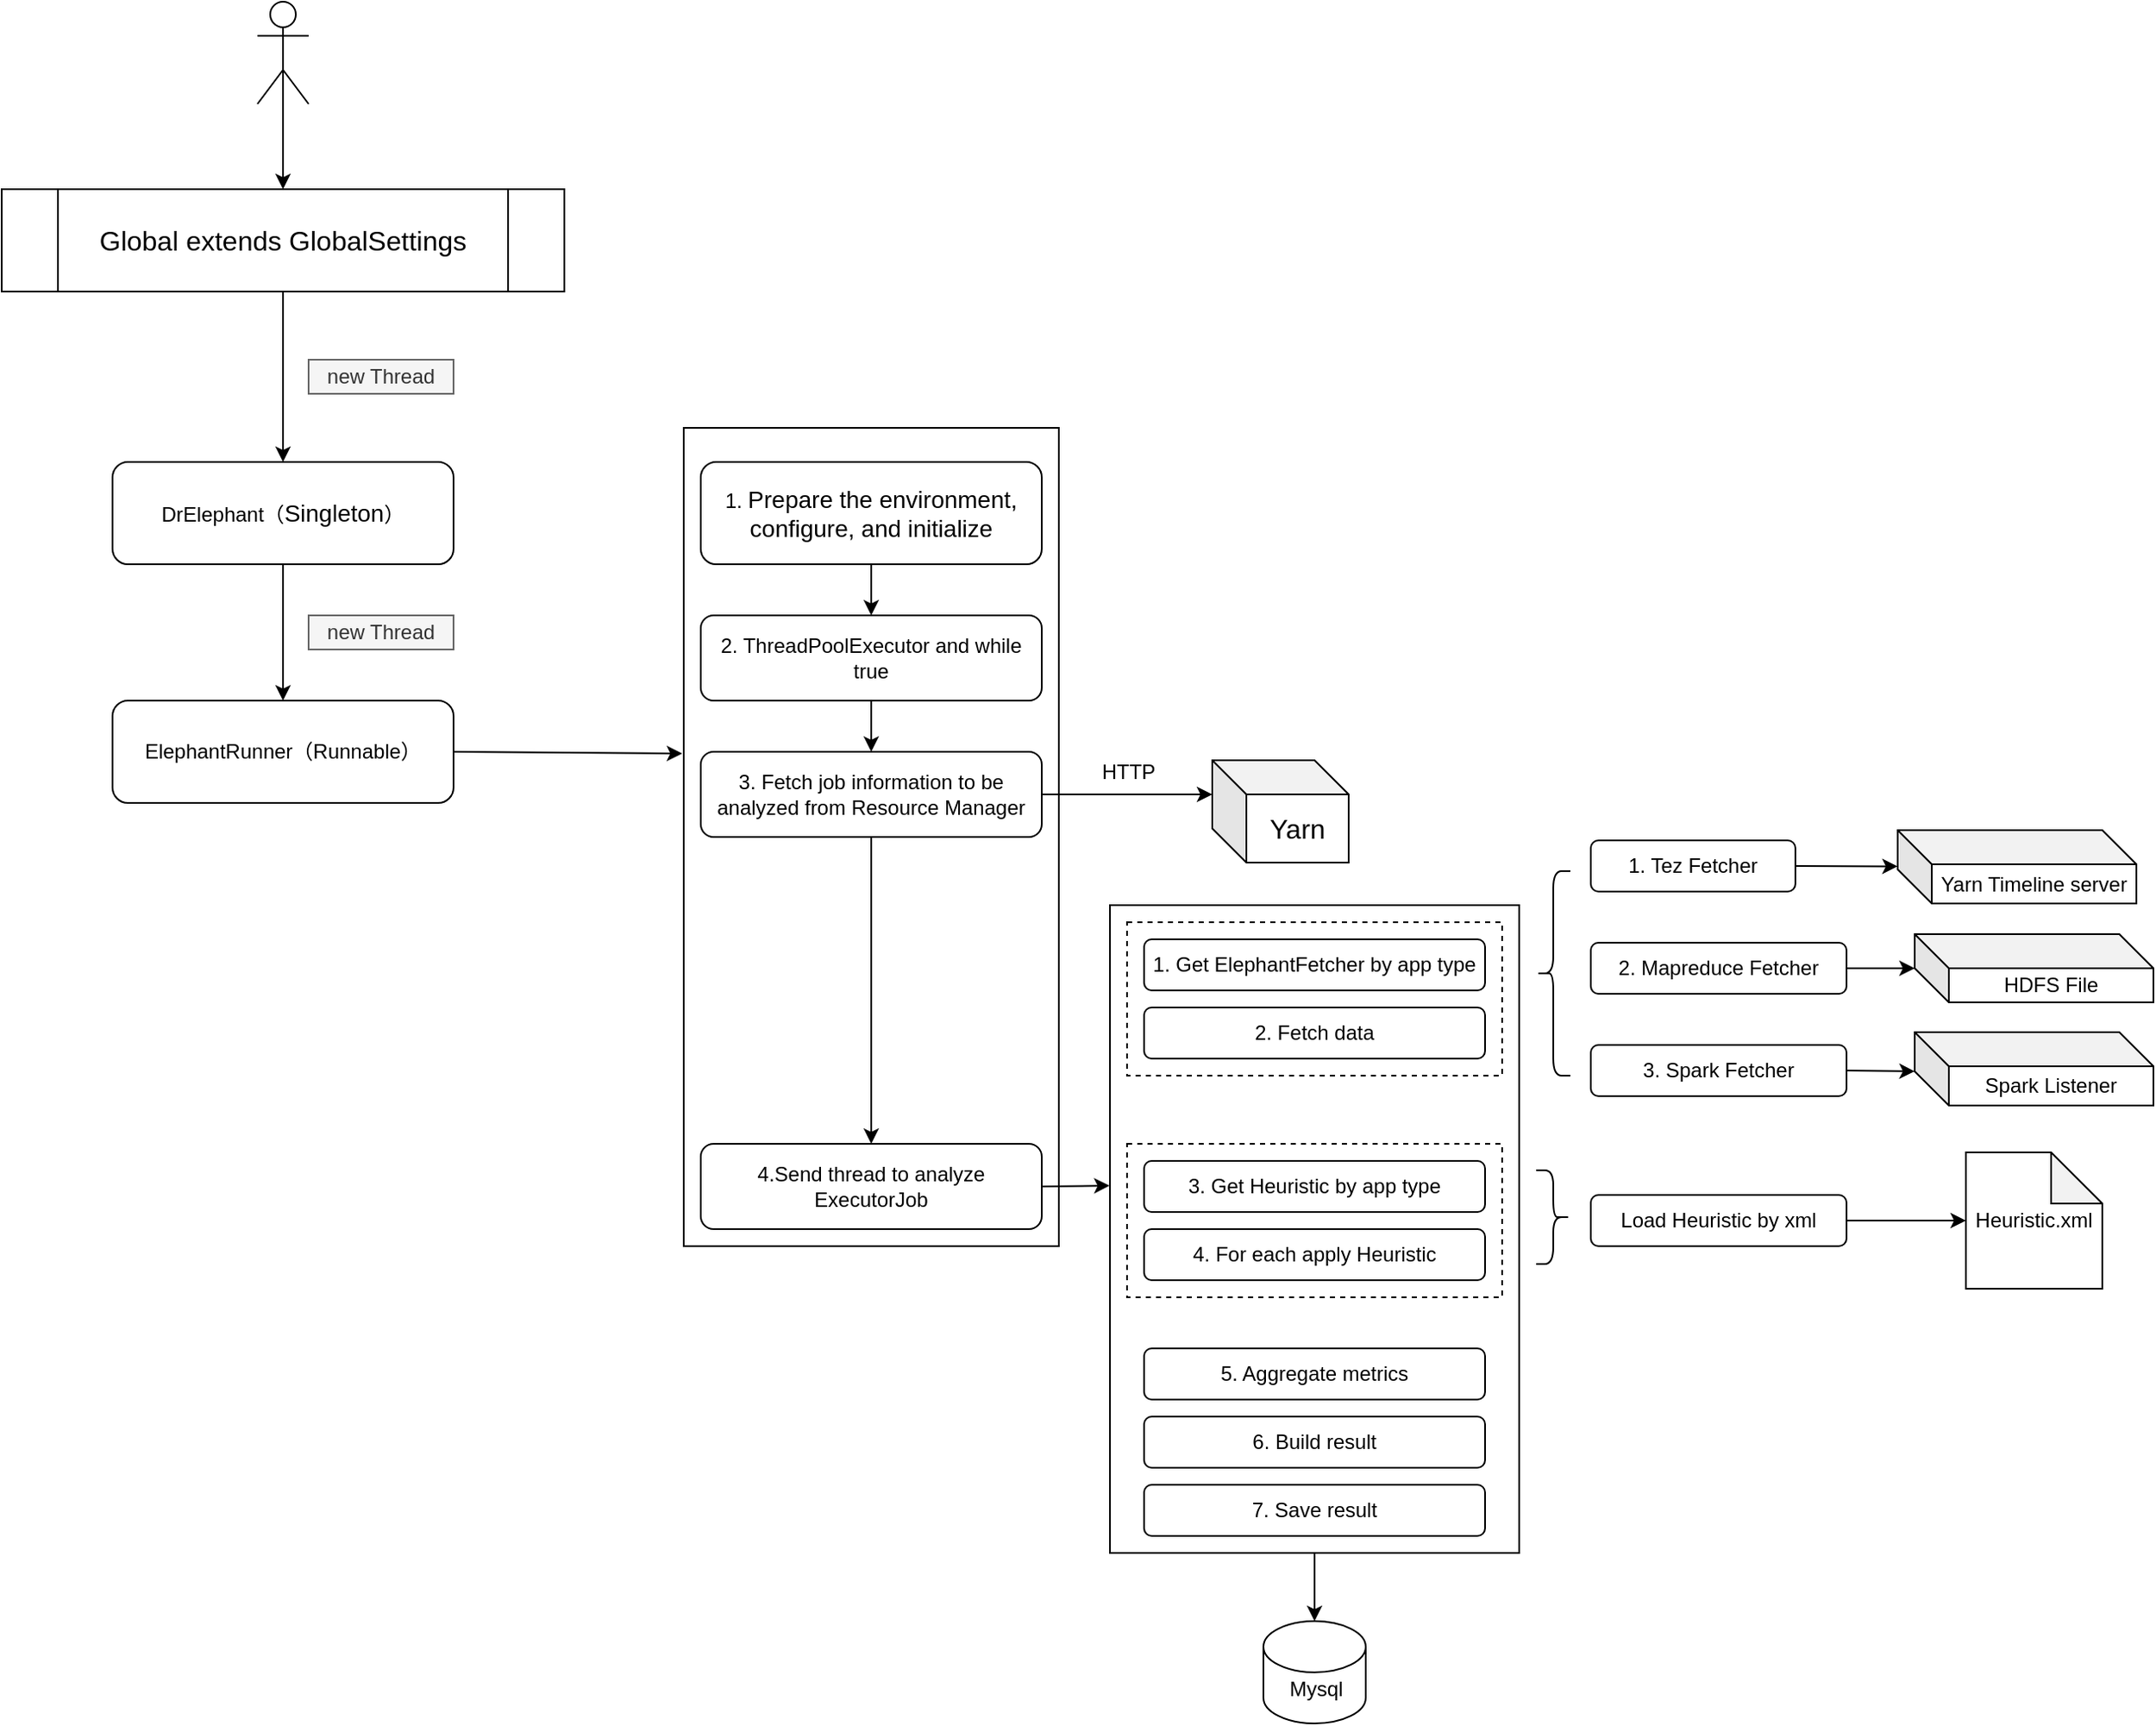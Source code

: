 <mxfile version="13.6.5" type="github">
  <diagram id="hsEDlJzrJ3RACm7ouZ3l" name="Page-1">
    <mxGraphModel dx="1426" dy="771" grid="1" gridSize="10" guides="1" tooltips="1" connect="1" arrows="1" fold="1" page="1" pageScale="1" pageWidth="1920" pageHeight="1200" math="0" shadow="0">
      <root>
        <mxCell id="0" />
        <mxCell id="1" parent="0" />
        <mxCell id="ew_BGw2SkTwSmYwkqbNW-53" value="" style="rounded=0;whiteSpace=wrap;html=1;align=center;fillColor=none;" parent="1" vertex="1">
          <mxGeometry x="780" y="590" width="240" height="380" as="geometry" />
        </mxCell>
        <mxCell id="ew_BGw2SkTwSmYwkqbNW-51" value="" style="rounded=0;whiteSpace=wrap;html=1;align=center;fillColor=none;dashed=1;" parent="1" vertex="1">
          <mxGeometry x="790" y="600" width="220" height="90" as="geometry" />
        </mxCell>
        <mxCell id="ew_BGw2SkTwSmYwkqbNW-1" value="&lt;font style=&quot;font-size: 16px&quot;&gt;Global extends GlobalSettings&lt;/font&gt;" style="shape=process;whiteSpace=wrap;html=1;backgroundOutline=1;" parent="1" vertex="1">
          <mxGeometry x="130" y="170" width="330" height="60" as="geometry" />
        </mxCell>
        <mxCell id="ew_BGw2SkTwSmYwkqbNW-2" value="DrElephant（&lt;span style=&quot;font-family: &amp;#34;microsoft yahei&amp;#34; , &amp;#34;arial&amp;#34; , &amp;#34;helvetica&amp;#34; , sans-serif ; font-size: 14px ; text-align: left ; background-color: rgb(255 , 255 , 255)&quot;&gt;Singleton&lt;/span&gt;）" style="rounded=1;whiteSpace=wrap;html=1;" parent="1" vertex="1">
          <mxGeometry x="195" y="330" width="200" height="60" as="geometry" />
        </mxCell>
        <mxCell id="ew_BGw2SkTwSmYwkqbNW-3" value="" style="endArrow=classic;html=1;exitX=0.5;exitY=1;exitDx=0;exitDy=0;entryX=0.5;entryY=0;entryDx=0;entryDy=0;" parent="1" source="ew_BGw2SkTwSmYwkqbNW-1" target="ew_BGw2SkTwSmYwkqbNW-2" edge="1">
          <mxGeometry width="50" height="50" relative="1" as="geometry">
            <mxPoint x="450" y="490" as="sourcePoint" />
            <mxPoint x="500" y="440" as="targetPoint" />
          </mxGeometry>
        </mxCell>
        <mxCell id="ew_BGw2SkTwSmYwkqbNW-4" value="new Thread" style="text;html=1;strokeColor=#666666;fillColor=#f5f5f5;align=center;verticalAlign=middle;whiteSpace=wrap;rounded=0;fontColor=#333333;" parent="1" vertex="1">
          <mxGeometry x="310" y="270" width="85" height="20" as="geometry" />
        </mxCell>
        <mxCell id="ew_BGw2SkTwSmYwkqbNW-6" value="" style="shape=umlActor;verticalLabelPosition=bottom;verticalAlign=top;html=1;outlineConnect=0;" parent="1" vertex="1">
          <mxGeometry x="280" y="60" width="30" height="60" as="geometry" />
        </mxCell>
        <mxCell id="ew_BGw2SkTwSmYwkqbNW-10" value="" style="endArrow=classic;html=1;exitX=0.5;exitY=0.5;exitDx=0;exitDy=0;exitPerimeter=0;entryX=0.5;entryY=0;entryDx=0;entryDy=0;" parent="1" source="ew_BGw2SkTwSmYwkqbNW-6" target="ew_BGw2SkTwSmYwkqbNW-1" edge="1">
          <mxGeometry width="50" height="50" relative="1" as="geometry">
            <mxPoint x="340" y="170" as="sourcePoint" />
            <mxPoint x="390" y="120" as="targetPoint" />
          </mxGeometry>
        </mxCell>
        <mxCell id="ew_BGw2SkTwSmYwkqbNW-11" value="ElephantRunner（Runnable）" style="rounded=1;whiteSpace=wrap;html=1;" parent="1" vertex="1">
          <mxGeometry x="195" y="470" width="200" height="60" as="geometry" />
        </mxCell>
        <mxCell id="ew_BGw2SkTwSmYwkqbNW-12" value="" style="endArrow=classic;html=1;exitX=0.5;exitY=1;exitDx=0;exitDy=0;" parent="1" source="ew_BGw2SkTwSmYwkqbNW-2" target="ew_BGw2SkTwSmYwkqbNW-11" edge="1">
          <mxGeometry width="50" height="50" relative="1" as="geometry">
            <mxPoint x="530" y="470" as="sourcePoint" />
            <mxPoint x="580" y="420" as="targetPoint" />
          </mxGeometry>
        </mxCell>
        <mxCell id="ew_BGw2SkTwSmYwkqbNW-13" value="new Thread" style="text;html=1;strokeColor=#666666;fillColor=#f5f5f5;align=center;verticalAlign=middle;whiteSpace=wrap;rounded=0;fontColor=#333333;" parent="1" vertex="1">
          <mxGeometry x="310" y="420" width="85" height="20" as="geometry" />
        </mxCell>
        <mxCell id="ew_BGw2SkTwSmYwkqbNW-14" value="1.&amp;nbsp;&lt;span style=&quot;font-family: &amp;#34;microsoft yahei&amp;#34; , &amp;#34;arial&amp;#34; , &amp;#34;helvetica&amp;#34; , sans-serif ; font-size: 14px ; text-align: left ; background-color: rgb(255 , 255 , 255)&quot;&gt;Prepare the environment, configure, and initialize&lt;/span&gt;" style="rounded=1;whiteSpace=wrap;html=1;" parent="1" vertex="1">
          <mxGeometry x="540" y="330" width="200" height="60" as="geometry" />
        </mxCell>
        <mxCell id="ew_BGw2SkTwSmYwkqbNW-15" value="2. ThreadPoolExecutor and while true" style="rounded=1;whiteSpace=wrap;html=1;align=center;" parent="1" vertex="1">
          <mxGeometry x="540" y="420" width="200" height="50" as="geometry" />
        </mxCell>
        <mxCell id="ew_BGw2SkTwSmYwkqbNW-16" value="3. Fetch job information to be analyzed from Resource Manager" style="rounded=1;whiteSpace=wrap;html=1;align=center;" parent="1" vertex="1">
          <mxGeometry x="540" y="500" width="200" height="50" as="geometry" />
        </mxCell>
        <mxCell id="ew_BGw2SkTwSmYwkqbNW-18" value="&lt;font style=&quot;font-size: 16px&quot;&gt;Yarn&lt;/font&gt;" style="shape=cube;whiteSpace=wrap;html=1;boundedLbl=1;backgroundOutline=1;darkOpacity=0.05;darkOpacity2=0.1;align=center;" parent="1" vertex="1">
          <mxGeometry x="840" y="505" width="80" height="60" as="geometry" />
        </mxCell>
        <mxCell id="ew_BGw2SkTwSmYwkqbNW-19" value="" style="endArrow=classic;html=1;exitX=1;exitY=0.5;exitDx=0;exitDy=0;entryX=0;entryY=0;entryDx=0;entryDy=20;entryPerimeter=0;" parent="1" source="ew_BGw2SkTwSmYwkqbNW-16" target="ew_BGw2SkTwSmYwkqbNW-18" edge="1">
          <mxGeometry width="50" height="50" relative="1" as="geometry">
            <mxPoint x="810" y="660" as="sourcePoint" />
            <mxPoint x="860" y="610" as="targetPoint" />
          </mxGeometry>
        </mxCell>
        <mxCell id="ew_BGw2SkTwSmYwkqbNW-20" value="HTTP" style="text;html=1;strokeColor=none;fillColor=none;align=center;verticalAlign=middle;whiteSpace=wrap;rounded=0;" parent="1" vertex="1">
          <mxGeometry x="771" y="502" width="40" height="20" as="geometry" />
        </mxCell>
        <mxCell id="ew_BGw2SkTwSmYwkqbNW-21" value="4.&lt;span&gt;Send thread to analyze ExecutorJob&lt;br&gt;&lt;/span&gt;" style="rounded=1;whiteSpace=wrap;html=1;align=center;" parent="1" vertex="1">
          <mxGeometry x="540" y="730" width="200" height="50" as="geometry" />
        </mxCell>
        <mxCell id="ew_BGw2SkTwSmYwkqbNW-22" value="1. Get&amp;nbsp;ElephantFetcher by app type" style="rounded=1;whiteSpace=wrap;html=1;align=center;" parent="1" vertex="1">
          <mxGeometry x="800" y="610" width="200" height="30" as="geometry" />
        </mxCell>
        <mxCell id="ew_BGw2SkTwSmYwkqbNW-24" value="2. Fetch data" style="rounded=1;whiteSpace=wrap;html=1;align=center;" parent="1" vertex="1">
          <mxGeometry x="800" y="650" width="200" height="30" as="geometry" />
        </mxCell>
        <mxCell id="ew_BGw2SkTwSmYwkqbNW-25" value="3. Get&amp;nbsp;Heuristic by app type" style="rounded=1;whiteSpace=wrap;html=1;" parent="1" vertex="1">
          <mxGeometry x="800" y="740" width="200" height="30" as="geometry" />
        </mxCell>
        <mxCell id="ew_BGw2SkTwSmYwkqbNW-26" value="4. For each&amp;nbsp;apply Heuristic" style="rounded=1;whiteSpace=wrap;html=1;" parent="1" vertex="1">
          <mxGeometry x="800" y="780" width="200" height="30" as="geometry" />
        </mxCell>
        <mxCell id="ew_BGw2SkTwSmYwkqbNW-27" value="5. Aggregate metrics" style="rounded=1;whiteSpace=wrap;html=1;" parent="1" vertex="1">
          <mxGeometry x="800" y="850" width="200" height="30" as="geometry" />
        </mxCell>
        <mxCell id="ew_BGw2SkTwSmYwkqbNW-28" value="6. Build result" style="rounded=1;whiteSpace=wrap;html=1;" parent="1" vertex="1">
          <mxGeometry x="800" y="890" width="200" height="30" as="geometry" />
        </mxCell>
        <mxCell id="ew_BGw2SkTwSmYwkqbNW-29" value="7. Save result" style="rounded=1;whiteSpace=wrap;html=1;" parent="1" vertex="1">
          <mxGeometry x="800" y="930" width="200" height="30" as="geometry" />
        </mxCell>
        <mxCell id="ew_BGw2SkTwSmYwkqbNW-30" value="1. Tez Fetcher" style="rounded=1;whiteSpace=wrap;html=1;align=center;" parent="1" vertex="1">
          <mxGeometry x="1062" y="552" width="120" height="30" as="geometry" />
        </mxCell>
        <mxCell id="ew_BGw2SkTwSmYwkqbNW-31" value="2. Mapreduce Fetcher" style="rounded=1;whiteSpace=wrap;html=1;align=center;" parent="1" vertex="1">
          <mxGeometry x="1062" y="612" width="150" height="30" as="geometry" />
        </mxCell>
        <mxCell id="ew_BGw2SkTwSmYwkqbNW-32" value="3. Spark Fetcher" style="rounded=1;whiteSpace=wrap;html=1;align=center;" parent="1" vertex="1">
          <mxGeometry x="1062" y="672" width="150" height="30" as="geometry" />
        </mxCell>
        <mxCell id="ew_BGw2SkTwSmYwkqbNW-35" value="&lt;font style=&quot;font-size: 12px&quot;&gt;Yarn Timeline server&lt;/font&gt;" style="shape=cube;whiteSpace=wrap;html=1;boundedLbl=1;backgroundOutline=1;darkOpacity=0.05;darkOpacity2=0.1;align=center;" parent="1" vertex="1">
          <mxGeometry x="1242" y="546" width="140" height="43" as="geometry" />
        </mxCell>
        <mxCell id="ew_BGw2SkTwSmYwkqbNW-36" value="&lt;font style=&quot;font-size: 12px&quot;&gt;HDFS File&lt;/font&gt;" style="shape=cube;whiteSpace=wrap;html=1;boundedLbl=1;backgroundOutline=1;darkOpacity=0.05;darkOpacity2=0.1;align=center;" parent="1" vertex="1">
          <mxGeometry x="1252" y="607" width="140" height="40" as="geometry" />
        </mxCell>
        <mxCell id="ew_BGw2SkTwSmYwkqbNW-37" value="&lt;font style=&quot;font-size: 12px&quot;&gt;Spark&amp;nbsp;&lt;/font&gt;Listener" style="shape=cube;whiteSpace=wrap;html=1;boundedLbl=1;backgroundOutline=1;darkOpacity=0.05;darkOpacity2=0.1;align=center;" parent="1" vertex="1">
          <mxGeometry x="1252" y="664.5" width="140" height="43" as="geometry" />
        </mxCell>
        <mxCell id="ew_BGw2SkTwSmYwkqbNW-40" value="" style="group" parent="1" vertex="1" connectable="0">
          <mxGeometry x="870" y="1010" width="60" height="60" as="geometry" />
        </mxCell>
        <mxCell id="ew_BGw2SkTwSmYwkqbNW-38" value="" style="shape=cylinder2;whiteSpace=wrap;html=1;boundedLbl=1;backgroundOutline=1;size=15;align=center;" parent="ew_BGw2SkTwSmYwkqbNW-40" vertex="1">
          <mxGeometry width="60" height="60" as="geometry" />
        </mxCell>
        <mxCell id="ew_BGw2SkTwSmYwkqbNW-39" value="Mysql" style="text;html=1;strokeColor=none;fillColor=none;align=center;verticalAlign=middle;whiteSpace=wrap;rounded=0;" parent="ew_BGw2SkTwSmYwkqbNW-40" vertex="1">
          <mxGeometry x="11" y="30" width="40" height="20" as="geometry" />
        </mxCell>
        <mxCell id="ew_BGw2SkTwSmYwkqbNW-42" value="Load Heuristic by xml" style="rounded=1;whiteSpace=wrap;html=1;align=center;" parent="1" vertex="1">
          <mxGeometry x="1062" y="760" width="150" height="30" as="geometry" />
        </mxCell>
        <mxCell id="ew_BGw2SkTwSmYwkqbNW-43" value="Heuristic.xml" style="shape=note;whiteSpace=wrap;html=1;backgroundOutline=1;darkOpacity=0.05;align=center;" parent="1" vertex="1">
          <mxGeometry x="1282" y="735" width="80" height="80" as="geometry" />
        </mxCell>
        <mxCell id="ew_BGw2SkTwSmYwkqbNW-45" value="" style="endArrow=classic;html=1;exitX=1;exitY=0.5;exitDx=0;exitDy=0;" parent="1" source="ew_BGw2SkTwSmYwkqbNW-30" target="ew_BGw2SkTwSmYwkqbNW-35" edge="1">
          <mxGeometry width="50" height="50" relative="1" as="geometry">
            <mxPoint x="1192" y="542" as="sourcePoint" />
            <mxPoint x="1242" y="492" as="targetPoint" />
          </mxGeometry>
        </mxCell>
        <mxCell id="ew_BGw2SkTwSmYwkqbNW-46" value="" style="endArrow=classic;html=1;exitX=1;exitY=0.5;exitDx=0;exitDy=0;entryX=0;entryY=0;entryDx=0;entryDy=20;entryPerimeter=0;" parent="1" source="ew_BGw2SkTwSmYwkqbNW-31" target="ew_BGw2SkTwSmYwkqbNW-36" edge="1">
          <mxGeometry width="50" height="50" relative="1" as="geometry">
            <mxPoint x="1222" y="772" as="sourcePoint" />
            <mxPoint x="1272" y="722" as="targetPoint" />
          </mxGeometry>
        </mxCell>
        <mxCell id="ew_BGw2SkTwSmYwkqbNW-47" value="" style="endArrow=classic;html=1;exitX=1;exitY=0.5;exitDx=0;exitDy=0;entryX=0;entryY=0;entryDx=0;entryDy=23;entryPerimeter=0;" parent="1" source="ew_BGw2SkTwSmYwkqbNW-32" target="ew_BGw2SkTwSmYwkqbNW-37" edge="1">
          <mxGeometry width="50" height="50" relative="1" as="geometry">
            <mxPoint x="1222" y="762" as="sourcePoint" />
            <mxPoint x="1272" y="712" as="targetPoint" />
          </mxGeometry>
        </mxCell>
        <mxCell id="ew_BGw2SkTwSmYwkqbNW-48" value="" style="endArrow=classic;html=1;exitX=1;exitY=0.5;exitDx=0;exitDy=0;entryX=0;entryY=0.5;entryDx=0;entryDy=0;entryPerimeter=0;" parent="1" source="ew_BGw2SkTwSmYwkqbNW-42" target="ew_BGw2SkTwSmYwkqbNW-43" edge="1">
          <mxGeometry width="50" height="50" relative="1" as="geometry">
            <mxPoint x="1192" y="862" as="sourcePoint" />
            <mxPoint x="1242" y="812" as="targetPoint" />
          </mxGeometry>
        </mxCell>
        <mxCell id="ew_BGw2SkTwSmYwkqbNW-49" value="" style="shape=curlyBracket;whiteSpace=wrap;html=1;rounded=1;align=center;rotation=-180;" parent="1" vertex="1">
          <mxGeometry x="1030" y="745.5" width="20" height="55" as="geometry" />
        </mxCell>
        <mxCell id="ew_BGw2SkTwSmYwkqbNW-50" value="" style="shape=curlyBracket;whiteSpace=wrap;html=1;rounded=1;align=center;" parent="1" vertex="1">
          <mxGeometry x="1030" y="570" width="20" height="120" as="geometry" />
        </mxCell>
        <mxCell id="ew_BGw2SkTwSmYwkqbNW-52" value="" style="rounded=0;whiteSpace=wrap;html=1;align=center;fillColor=none;dashed=1;" parent="1" vertex="1">
          <mxGeometry x="790" y="730" width="220" height="90" as="geometry" />
        </mxCell>
        <mxCell id="ew_BGw2SkTwSmYwkqbNW-54" value="" style="endArrow=classic;html=1;exitX=0.5;exitY=1;exitDx=0;exitDy=0;" parent="1" source="ew_BGw2SkTwSmYwkqbNW-53" target="ew_BGw2SkTwSmYwkqbNW-38" edge="1">
          <mxGeometry width="50" height="50" relative="1" as="geometry">
            <mxPoint x="1040" y="1030" as="sourcePoint" />
            <mxPoint x="1090" y="980" as="targetPoint" />
          </mxGeometry>
        </mxCell>
        <mxCell id="ew_BGw2SkTwSmYwkqbNW-55" value="" style="endArrow=classic;html=1;exitX=1;exitY=0.5;exitDx=0;exitDy=0;entryX=-0.001;entryY=0.433;entryDx=0;entryDy=0;entryPerimeter=0;" parent="1" source="ew_BGw2SkTwSmYwkqbNW-21" target="ew_BGw2SkTwSmYwkqbNW-53" edge="1">
          <mxGeometry width="50" height="50" relative="1" as="geometry">
            <mxPoint x="730" y="880" as="sourcePoint" />
            <mxPoint x="780" y="830" as="targetPoint" />
          </mxGeometry>
        </mxCell>
        <mxCell id="ew_BGw2SkTwSmYwkqbNW-56" value="" style="endArrow=classic;html=1;exitX=0.5;exitY=1;exitDx=0;exitDy=0;" parent="1" source="ew_BGw2SkTwSmYwkqbNW-14" target="ew_BGw2SkTwSmYwkqbNW-15" edge="1">
          <mxGeometry width="50" height="50" relative="1" as="geometry">
            <mxPoint x="870" y="400" as="sourcePoint" />
            <mxPoint x="920" y="350" as="targetPoint" />
          </mxGeometry>
        </mxCell>
        <mxCell id="ew_BGw2SkTwSmYwkqbNW-57" value="" style="endArrow=classic;html=1;exitX=0.5;exitY=1;exitDx=0;exitDy=0;" parent="1" source="ew_BGw2SkTwSmYwkqbNW-15" target="ew_BGw2SkTwSmYwkqbNW-16" edge="1">
          <mxGeometry width="50" height="50" relative="1" as="geometry">
            <mxPoint x="850" y="450" as="sourcePoint" />
            <mxPoint x="900" y="400" as="targetPoint" />
          </mxGeometry>
        </mxCell>
        <mxCell id="ew_BGw2SkTwSmYwkqbNW-58" value="" style="endArrow=classic;html=1;exitX=0.5;exitY=1;exitDx=0;exitDy=0;entryX=0.5;entryY=0;entryDx=0;entryDy=0;" parent="1" source="ew_BGw2SkTwSmYwkqbNW-16" target="ew_BGw2SkTwSmYwkqbNW-21" edge="1">
          <mxGeometry width="50" height="50" relative="1" as="geometry">
            <mxPoint x="860" y="480" as="sourcePoint" />
            <mxPoint x="910" y="430" as="targetPoint" />
          </mxGeometry>
        </mxCell>
        <mxCell id="ew_BGw2SkTwSmYwkqbNW-59" value="" style="rounded=0;whiteSpace=wrap;html=1;align=center;fillColor=none;" parent="1" vertex="1">
          <mxGeometry x="530" y="310" width="220" height="480" as="geometry" />
        </mxCell>
        <mxCell id="ew_BGw2SkTwSmYwkqbNW-60" value="" style="endArrow=classic;html=1;exitX=1;exitY=0.5;exitDx=0;exitDy=0;entryX=-0.004;entryY=0.398;entryDx=0;entryDy=0;entryPerimeter=0;" parent="1" source="ew_BGw2SkTwSmYwkqbNW-11" target="ew_BGw2SkTwSmYwkqbNW-59" edge="1">
          <mxGeometry width="50" height="50" relative="1" as="geometry">
            <mxPoint x="380" y="640" as="sourcePoint" />
            <mxPoint x="430" y="590" as="targetPoint" />
          </mxGeometry>
        </mxCell>
      </root>
    </mxGraphModel>
  </diagram>
</mxfile>
